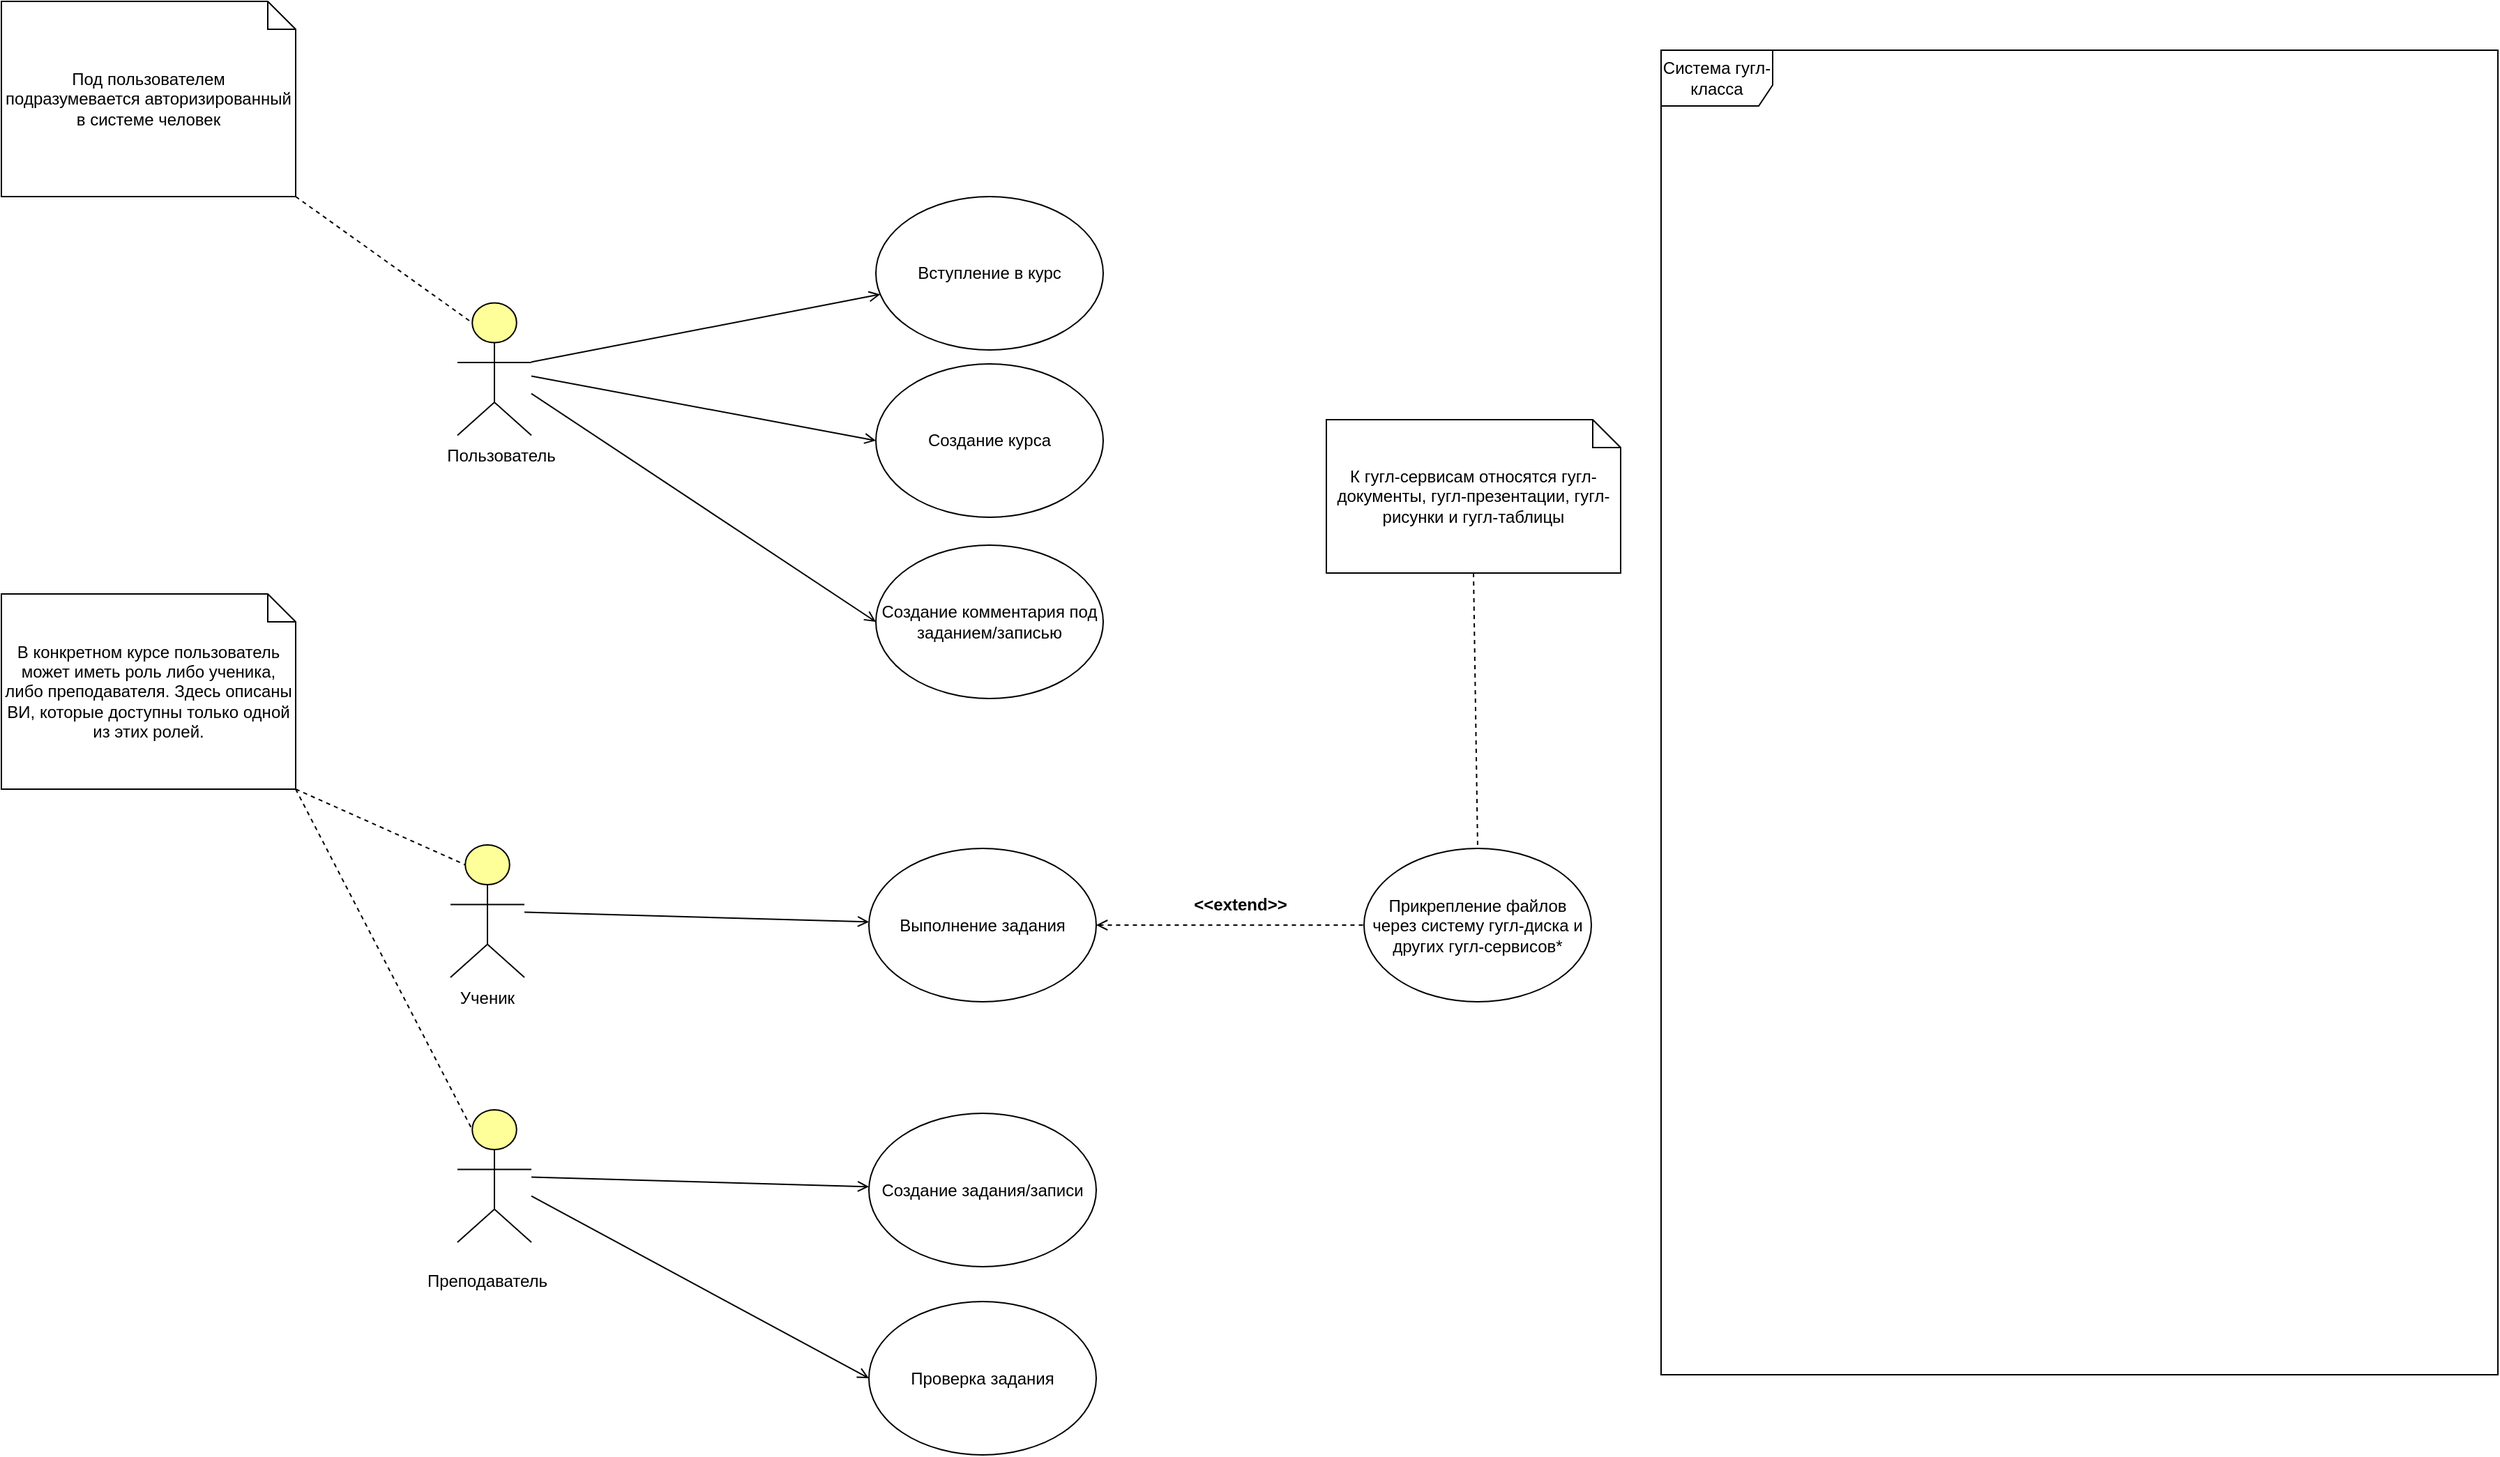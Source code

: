 <mxfile version="16.6.1" type="github">
  <diagram id="6I0OCvxSQrVGMHxT2VVA" name="Page-1">
    <mxGraphModel dx="2031" dy="1089" grid="1" gridSize="10" guides="1" tooltips="1" connect="1" arrows="1" fold="1" page="1" pageScale="1" pageWidth="850" pageHeight="1100" math="0" shadow="0">
      <root>
        <mxCell id="0" />
        <mxCell id="1" parent="0" />
        <mxCell id="7DteyYkTqQjOKqWt-mtX-26" style="edgeStyle=none;rounded=0;orthogonalLoop=1;jettySize=auto;html=1;endArrow=open;endFill=0;" edge="1" parent="1" source="dKdSaXE48SgPbhcamS2K-62" target="7DteyYkTqQjOKqWt-mtX-25">
          <mxGeometry relative="1" as="geometry" />
        </mxCell>
        <mxCell id="dKdSaXE48SgPbhcamS2K-62" value="" style="html=1;whiteSpace=wrap;fillColor=#ffff99;shape=mxgraph.archimate3.actor;fontSize=14;" parent="1" vertex="1">
          <mxGeometry x="352" y="680" width="53" height="95" as="geometry" />
        </mxCell>
        <mxCell id="nFSfXr_spUlLdjYI6TtO-1" value="Вступление в курс" style="ellipse;whiteSpace=wrap;html=1;" parent="1" vertex="1">
          <mxGeometry x="657" y="215" width="163" height="110" as="geometry" />
        </mxCell>
        <mxCell id="7DteyYkTqQjOKqWt-mtX-2" value="Ученик" style="text;html=1;strokeColor=none;fillColor=none;align=center;verticalAlign=middle;whiteSpace=wrap;rounded=0;" vertex="1" parent="1">
          <mxGeometry x="347" y="775" width="63" height="30" as="geometry" />
        </mxCell>
        <mxCell id="7DteyYkTqQjOKqWt-mtX-30" style="edgeStyle=none;rounded=0;orthogonalLoop=1;jettySize=auto;html=1;endArrow=open;endFill=0;" edge="1" parent="1" source="7DteyYkTqQjOKqWt-mtX-3" target="7DteyYkTqQjOKqWt-mtX-27">
          <mxGeometry relative="1" as="geometry" />
        </mxCell>
        <mxCell id="7DteyYkTqQjOKqWt-mtX-37" style="edgeStyle=none;rounded=0;orthogonalLoop=1;jettySize=auto;html=1;entryX=0;entryY=0.5;entryDx=0;entryDy=0;startArrow=none;startFill=0;endArrow=open;endFill=0;" edge="1" parent="1" source="7DteyYkTqQjOKqWt-mtX-3" target="7DteyYkTqQjOKqWt-mtX-36">
          <mxGeometry relative="1" as="geometry" />
        </mxCell>
        <mxCell id="7DteyYkTqQjOKqWt-mtX-3" value="" style="html=1;whiteSpace=wrap;fillColor=#ffff99;shape=mxgraph.archimate3.actor;fontSize=14;" vertex="1" parent="1">
          <mxGeometry x="357" y="870" width="53" height="95" as="geometry" />
        </mxCell>
        <mxCell id="7DteyYkTqQjOKqWt-mtX-4" value="Преподаватель" style="text;html=1;strokeColor=none;fillColor=none;align=center;verticalAlign=middle;whiteSpace=wrap;rounded=0;" vertex="1" parent="1">
          <mxGeometry x="347" y="977.5" width="63" height="30" as="geometry" />
        </mxCell>
        <mxCell id="7DteyYkTqQjOKqWt-mtX-5" value="В конкретном курсе пользователь может иметь роль либо ученика, либо преподавателя. Здесь описаны ВИ, которые доступны только одной из этих ролей." style="shape=note;size=20;whiteSpace=wrap;html=1;" vertex="1" parent="1">
          <mxGeometry x="30" y="500" width="211" height="140" as="geometry" />
        </mxCell>
        <mxCell id="7DteyYkTqQjOKqWt-mtX-7" value="" style="endArrow=none;dashed=1;html=1;rounded=0;exitX=1;exitY=1;exitDx=0;exitDy=0;exitPerimeter=0;entryX=0.2;entryY=0.15;entryDx=0;entryDy=0;entryPerimeter=0;" edge="1" parent="1" source="7DteyYkTqQjOKqWt-mtX-5" target="dKdSaXE48SgPbhcamS2K-62">
          <mxGeometry width="50" height="50" relative="1" as="geometry">
            <mxPoint x="528" y="420" as="sourcePoint" />
            <mxPoint x="578" y="370" as="targetPoint" />
          </mxGeometry>
        </mxCell>
        <mxCell id="7DteyYkTqQjOKqWt-mtX-8" value="" style="endArrow=none;dashed=1;html=1;rounded=0;exitX=1;exitY=1;exitDx=0;exitDy=0;exitPerimeter=0;entryX=0.2;entryY=0.15;entryDx=0;entryDy=0;entryPerimeter=0;" edge="1" parent="1" source="7DteyYkTqQjOKqWt-mtX-5" target="7DteyYkTqQjOKqWt-mtX-3">
          <mxGeometry width="50" height="50" relative="1" as="geometry">
            <mxPoint x="528" y="420" as="sourcePoint" />
            <mxPoint x="578" y="370" as="targetPoint" />
          </mxGeometry>
        </mxCell>
        <mxCell id="7DteyYkTqQjOKqWt-mtX-20" style="edgeStyle=none;rounded=0;orthogonalLoop=1;jettySize=auto;html=1;endArrow=open;endFill=0;" edge="1" parent="1" source="7DteyYkTqQjOKqWt-mtX-17" target="nFSfXr_spUlLdjYI6TtO-1">
          <mxGeometry relative="1" as="geometry" />
        </mxCell>
        <mxCell id="7DteyYkTqQjOKqWt-mtX-24" style="edgeStyle=none;rounded=0;orthogonalLoop=1;jettySize=auto;html=1;entryX=0;entryY=0.5;entryDx=0;entryDy=0;endArrow=open;endFill=0;" edge="1" parent="1" source="7DteyYkTqQjOKqWt-mtX-17" target="7DteyYkTqQjOKqWt-mtX-23">
          <mxGeometry relative="1" as="geometry" />
        </mxCell>
        <mxCell id="7DteyYkTqQjOKqWt-mtX-29" style="edgeStyle=none;rounded=0;orthogonalLoop=1;jettySize=auto;html=1;entryX=0;entryY=0.5;entryDx=0;entryDy=0;endArrow=open;endFill=0;" edge="1" parent="1" source="7DteyYkTqQjOKqWt-mtX-17" target="7DteyYkTqQjOKqWt-mtX-28">
          <mxGeometry relative="1" as="geometry" />
        </mxCell>
        <mxCell id="7DteyYkTqQjOKqWt-mtX-17" value="" style="html=1;whiteSpace=wrap;fillColor=#ffff99;shape=mxgraph.archimate3.actor;fontSize=14;" vertex="1" parent="1">
          <mxGeometry x="357" y="291.25" width="53" height="95" as="geometry" />
        </mxCell>
        <mxCell id="7DteyYkTqQjOKqWt-mtX-18" value="Пользователь" style="text;html=1;strokeColor=none;fillColor=none;align=center;verticalAlign=middle;whiteSpace=wrap;rounded=0;" vertex="1" parent="1">
          <mxGeometry x="357" y="386.25" width="63" height="30" as="geometry" />
        </mxCell>
        <mxCell id="7DteyYkTqQjOKqWt-mtX-23" value="Создание курса" style="ellipse;whiteSpace=wrap;html=1;" vertex="1" parent="1">
          <mxGeometry x="657" y="335" width="163" height="110" as="geometry" />
        </mxCell>
        <mxCell id="7DteyYkTqQjOKqWt-mtX-32" style="edgeStyle=none;rounded=0;orthogonalLoop=1;jettySize=auto;html=1;endArrow=none;endFill=0;startArrow=open;startFill=0;dashed=1;" edge="1" parent="1" source="7DteyYkTqQjOKqWt-mtX-25" target="7DteyYkTqQjOKqWt-mtX-31">
          <mxGeometry relative="1" as="geometry" />
        </mxCell>
        <mxCell id="7DteyYkTqQjOKqWt-mtX-25" value="Выполнение задания" style="ellipse;whiteSpace=wrap;html=1;" vertex="1" parent="1">
          <mxGeometry x="652" y="682.5" width="163" height="110" as="geometry" />
        </mxCell>
        <mxCell id="7DteyYkTqQjOKqWt-mtX-27" value="Создание задания/записи" style="ellipse;whiteSpace=wrap;html=1;" vertex="1" parent="1">
          <mxGeometry x="652" y="872.5" width="163" height="110" as="geometry" />
        </mxCell>
        <mxCell id="7DteyYkTqQjOKqWt-mtX-28" value="Создание комментария под заданием/записью" style="ellipse;whiteSpace=wrap;html=1;" vertex="1" parent="1">
          <mxGeometry x="657" y="465" width="163" height="110" as="geometry" />
        </mxCell>
        <mxCell id="7DteyYkTqQjOKqWt-mtX-31" value="Прикрепление файлов через систему гугл-диска и других гугл-сервисов*" style="ellipse;whiteSpace=wrap;html=1;" vertex="1" parent="1">
          <mxGeometry x="1007" y="682.5" width="163" height="110" as="geometry" />
        </mxCell>
        <mxCell id="7DteyYkTqQjOKqWt-mtX-33" value="&lt;b&gt;&amp;lt;&amp;lt;extend&amp;gt;&amp;gt;&lt;/b&gt;" style="text;html=1;strokeColor=none;fillColor=none;align=center;verticalAlign=middle;whiteSpace=wrap;rounded=0;" vertex="1" parent="1">
          <mxGeometry x="887" y="707.5" width="63" height="30" as="geometry" />
        </mxCell>
        <mxCell id="7DteyYkTqQjOKqWt-mtX-36" value="Проверка задания" style="ellipse;whiteSpace=wrap;html=1;" vertex="1" parent="1">
          <mxGeometry x="652" y="1007.5" width="163" height="110" as="geometry" />
        </mxCell>
        <mxCell id="7DteyYkTqQjOKqWt-mtX-38" value="Система гугл-класса" style="shape=umlFrame;whiteSpace=wrap;html=1;width=80;height=40;" vertex="1" parent="1">
          <mxGeometry x="1220" y="110" width="600" height="950" as="geometry" />
        </mxCell>
        <mxCell id="7DteyYkTqQjOKqWt-mtX-39" value="К гугл-сервисам относятся гугл-документы, гугл-презентации, гугл-рисунки и гугл-таблицы" style="shape=note;size=20;whiteSpace=wrap;html=1;" vertex="1" parent="1">
          <mxGeometry x="980" y="375" width="211" height="110" as="geometry" />
        </mxCell>
        <mxCell id="7DteyYkTqQjOKqWt-mtX-40" value="" style="endArrow=none;dashed=1;html=1;rounded=0;exitX=0.5;exitY=1;exitDx=0;exitDy=0;exitPerimeter=0;entryX=0.5;entryY=0;entryDx=0;entryDy=0;" edge="1" parent="1" source="7DteyYkTqQjOKqWt-mtX-39" target="7DteyYkTqQjOKqWt-mtX-31">
          <mxGeometry width="50" height="50" relative="1" as="geometry">
            <mxPoint x="880" y="200" as="sourcePoint" />
            <mxPoint x="930" y="150" as="targetPoint" />
          </mxGeometry>
        </mxCell>
        <mxCell id="7DteyYkTqQjOKqWt-mtX-43" value="Под пользователем подразумевается авторизированный в системе человек" style="shape=note;size=20;whiteSpace=wrap;html=1;" vertex="1" parent="1">
          <mxGeometry x="30" y="75" width="211" height="140" as="geometry" />
        </mxCell>
        <mxCell id="7DteyYkTqQjOKqWt-mtX-44" value="" style="endArrow=none;dashed=1;html=1;rounded=0;exitX=1;exitY=1;exitDx=0;exitDy=0;exitPerimeter=0;entryX=0.2;entryY=0.15;entryDx=0;entryDy=0;entryPerimeter=0;" edge="1" parent="1" source="7DteyYkTqQjOKqWt-mtX-43" target="7DteyYkTqQjOKqWt-mtX-17">
          <mxGeometry width="50" height="50" relative="1" as="geometry">
            <mxPoint x="550" y="655" as="sourcePoint" />
            <mxPoint x="600" y="605" as="targetPoint" />
          </mxGeometry>
        </mxCell>
      </root>
    </mxGraphModel>
  </diagram>
</mxfile>
